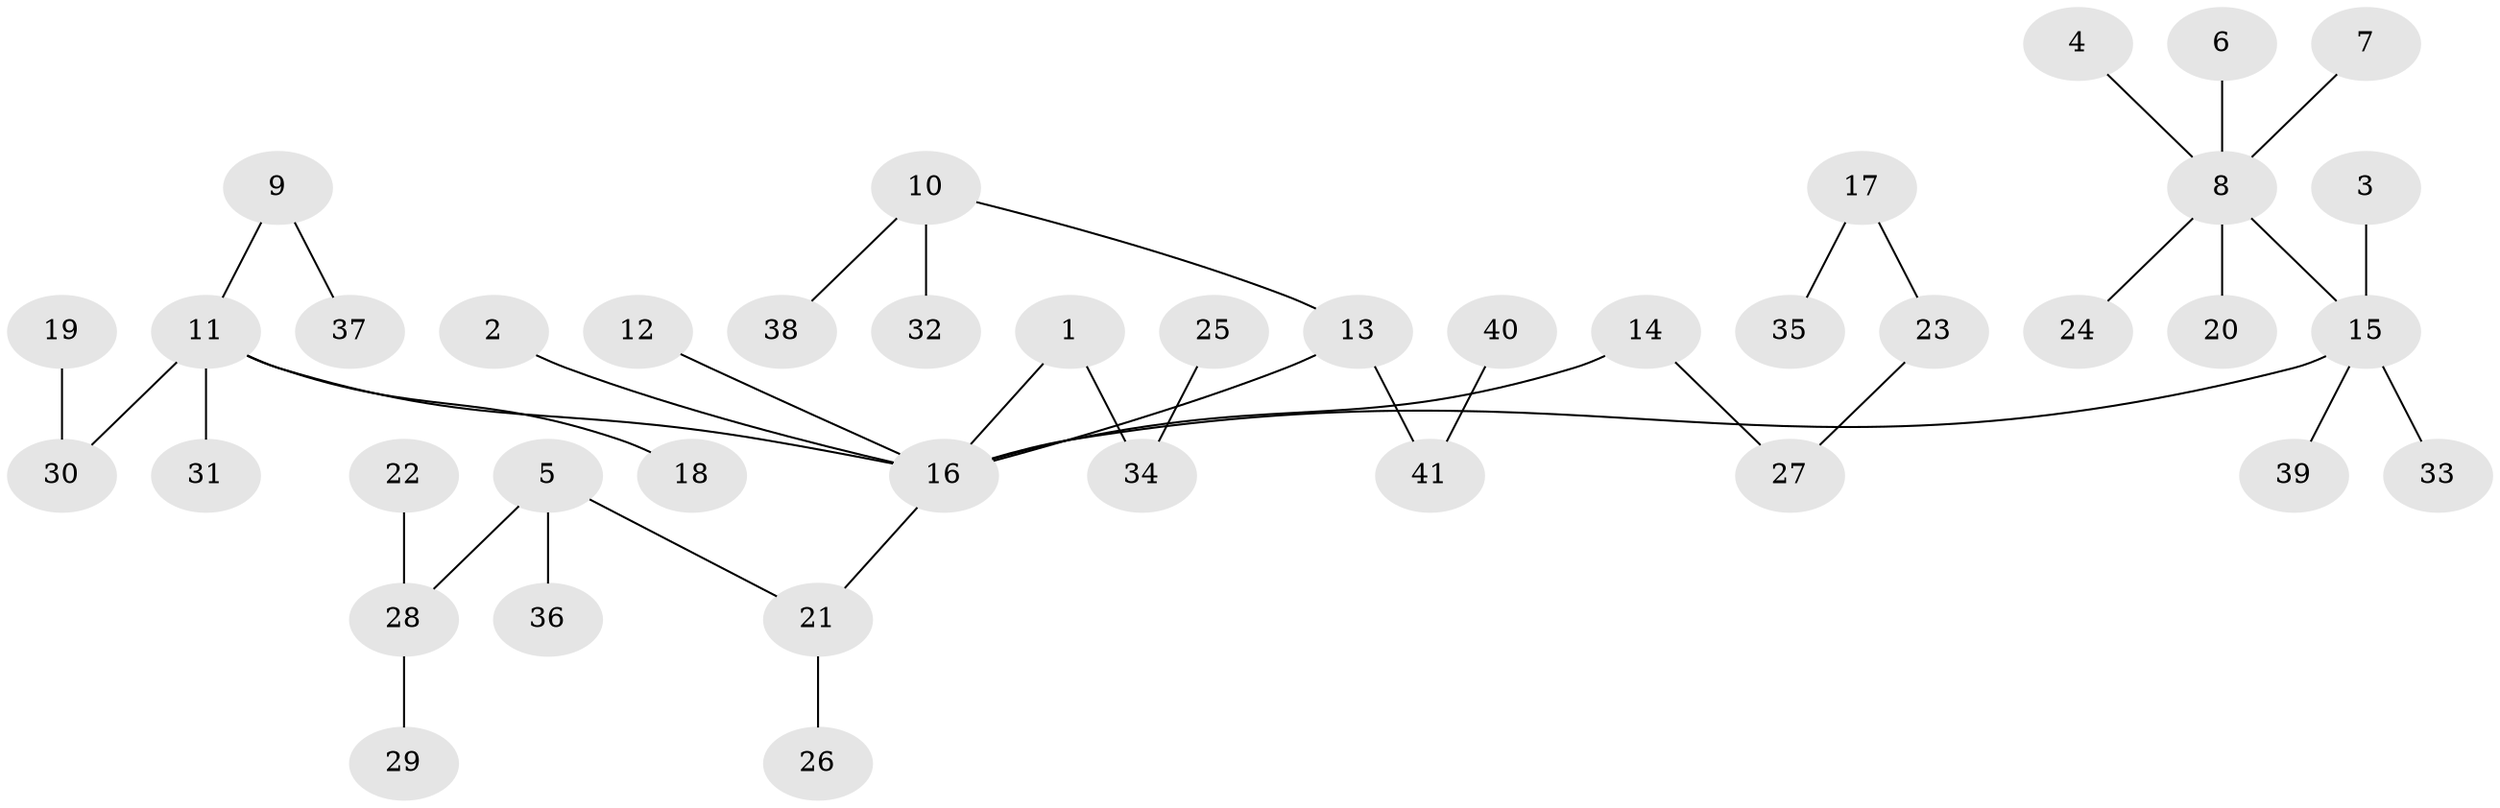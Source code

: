 // original degree distribution, {2: 0.23076923076923078, 9: 0.015384615384615385, 3: 0.13846153846153847, 4: 0.03076923076923077, 1: 0.5384615384615384, 6: 0.03076923076923077, 7: 0.015384615384615385}
// Generated by graph-tools (version 1.1) at 2025/37/03/04/25 23:37:26]
// undirected, 41 vertices, 40 edges
graph export_dot {
  node [color=gray90,style=filled];
  1;
  2;
  3;
  4;
  5;
  6;
  7;
  8;
  9;
  10;
  11;
  12;
  13;
  14;
  15;
  16;
  17;
  18;
  19;
  20;
  21;
  22;
  23;
  24;
  25;
  26;
  27;
  28;
  29;
  30;
  31;
  32;
  33;
  34;
  35;
  36;
  37;
  38;
  39;
  40;
  41;
  1 -- 16 [weight=1.0];
  1 -- 34 [weight=1.0];
  2 -- 16 [weight=1.0];
  3 -- 15 [weight=1.0];
  4 -- 8 [weight=1.0];
  5 -- 21 [weight=1.0];
  5 -- 28 [weight=1.0];
  5 -- 36 [weight=1.0];
  6 -- 8 [weight=1.0];
  7 -- 8 [weight=1.0];
  8 -- 15 [weight=1.0];
  8 -- 20 [weight=1.0];
  8 -- 24 [weight=1.0];
  9 -- 11 [weight=1.0];
  9 -- 37 [weight=1.0];
  10 -- 13 [weight=1.0];
  10 -- 32 [weight=1.0];
  10 -- 38 [weight=1.0];
  11 -- 16 [weight=1.0];
  11 -- 18 [weight=1.0];
  11 -- 30 [weight=1.0];
  11 -- 31 [weight=1.0];
  12 -- 16 [weight=1.0];
  13 -- 16 [weight=1.0];
  13 -- 41 [weight=1.0];
  14 -- 16 [weight=1.0];
  14 -- 27 [weight=1.0];
  15 -- 16 [weight=1.0];
  15 -- 33 [weight=1.0];
  15 -- 39 [weight=1.0];
  16 -- 21 [weight=1.0];
  17 -- 23 [weight=1.0];
  17 -- 35 [weight=1.0];
  19 -- 30 [weight=1.0];
  21 -- 26 [weight=1.0];
  22 -- 28 [weight=1.0];
  23 -- 27 [weight=1.0];
  25 -- 34 [weight=1.0];
  28 -- 29 [weight=1.0];
  40 -- 41 [weight=1.0];
}
